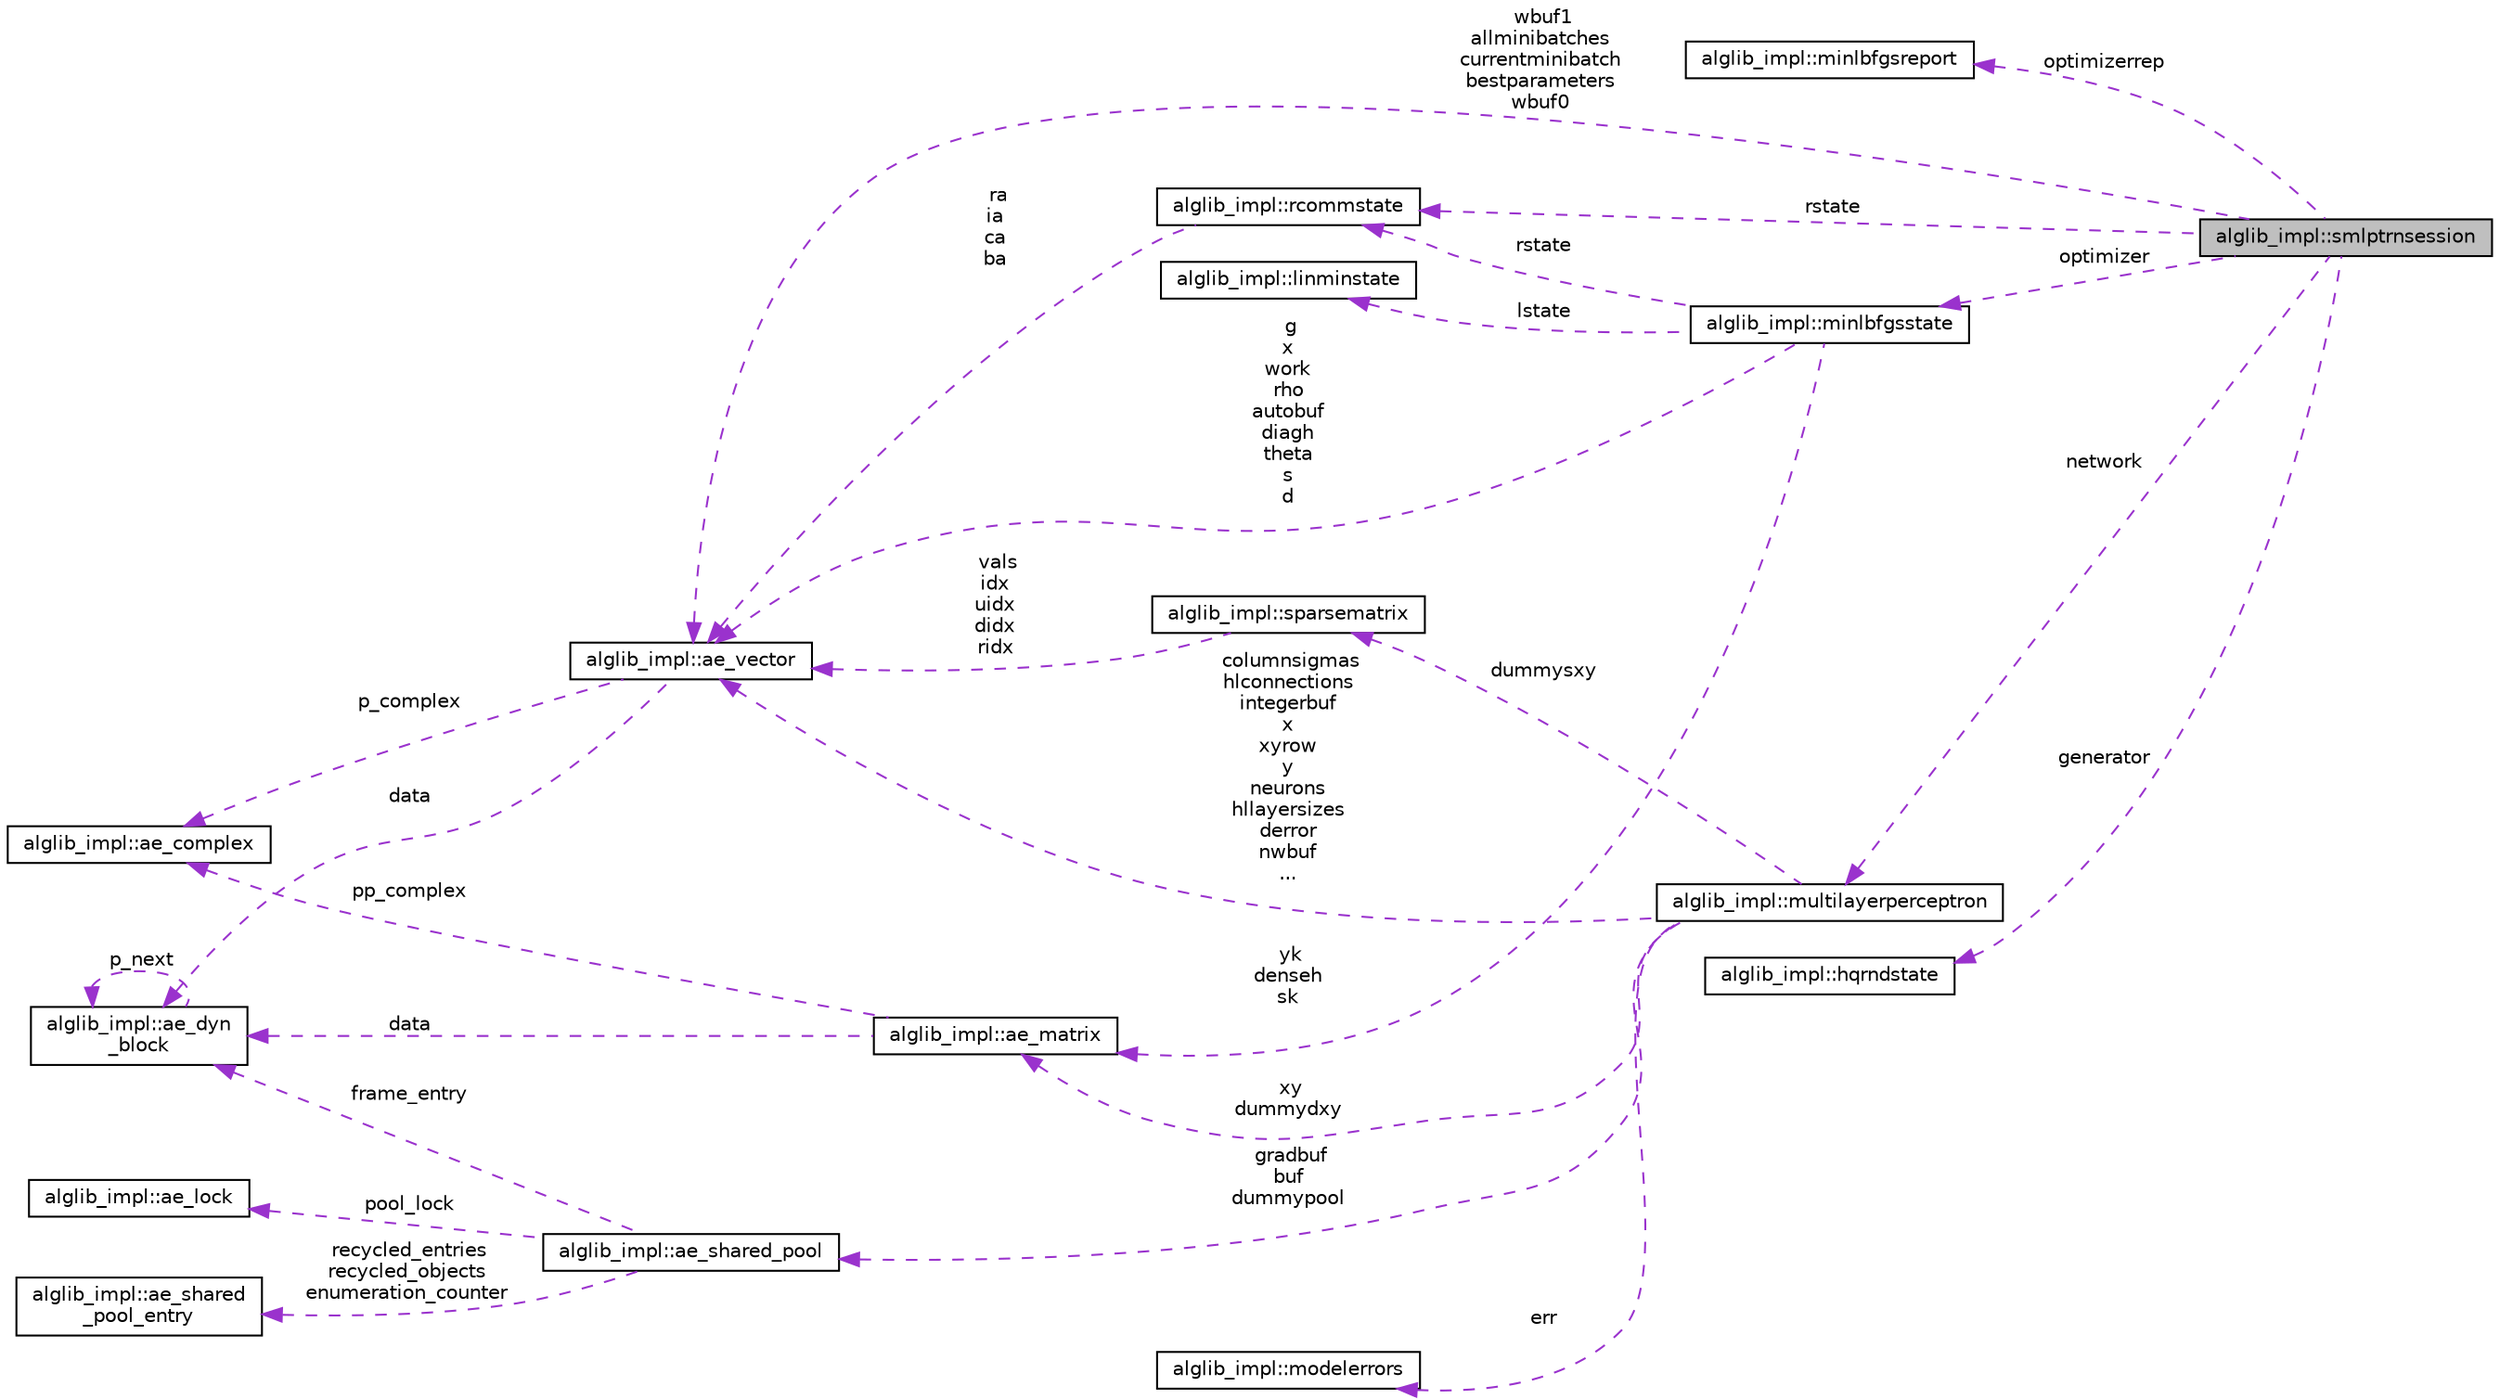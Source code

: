 digraph "alglib_impl::smlptrnsession"
{
  edge [fontname="Helvetica",fontsize="10",labelfontname="Helvetica",labelfontsize="10"];
  node [fontname="Helvetica",fontsize="10",shape=record];
  rankdir="LR";
  Node1 [label="alglib_impl::smlptrnsession",height=0.2,width=0.4,color="black", fillcolor="grey75", style="filled", fontcolor="black"];
  Node2 -> Node1 [dir="back",color="darkorchid3",fontsize="10",style="dashed",label=" optimizerrep" ,fontname="Helvetica"];
  Node2 [label="alglib_impl::minlbfgsreport",height=0.2,width=0.4,color="black", fillcolor="white", style="filled",URL="$structalglib__impl_1_1minlbfgsreport.html"];
  Node3 -> Node1 [dir="back",color="darkorchid3",fontsize="10",style="dashed",label=" rstate" ,fontname="Helvetica"];
  Node3 [label="alglib_impl::rcommstate",height=0.2,width=0.4,color="black", fillcolor="white", style="filled",URL="$structalglib__impl_1_1rcommstate.html"];
  Node4 -> Node3 [dir="back",color="darkorchid3",fontsize="10",style="dashed",label=" ra\nia\nca\nba" ,fontname="Helvetica"];
  Node4 [label="alglib_impl::ae_vector",height=0.2,width=0.4,color="black", fillcolor="white", style="filled",URL="$structalglib__impl_1_1ae__vector.html"];
  Node5 -> Node4 [dir="back",color="darkorchid3",fontsize="10",style="dashed",label=" data" ,fontname="Helvetica"];
  Node5 [label="alglib_impl::ae_dyn\l_block",height=0.2,width=0.4,color="black", fillcolor="white", style="filled",URL="$structalglib__impl_1_1ae__dyn__block.html"];
  Node5 -> Node5 [dir="back",color="darkorchid3",fontsize="10",style="dashed",label=" p_next" ,fontname="Helvetica"];
  Node6 -> Node4 [dir="back",color="darkorchid3",fontsize="10",style="dashed",label=" p_complex" ,fontname="Helvetica"];
  Node6 [label="alglib_impl::ae_complex",height=0.2,width=0.4,color="black", fillcolor="white", style="filled",URL="$structalglib__impl_1_1ae__complex.html"];
  Node7 -> Node1 [dir="back",color="darkorchid3",fontsize="10",style="dashed",label=" optimizer" ,fontname="Helvetica"];
  Node7 [label="alglib_impl::minlbfgsstate",height=0.2,width=0.4,color="black", fillcolor="white", style="filled",URL="$structalglib__impl_1_1minlbfgsstate.html"];
  Node3 -> Node7 [dir="back",color="darkorchid3",fontsize="10",style="dashed",label=" rstate" ,fontname="Helvetica"];
  Node8 -> Node7 [dir="back",color="darkorchid3",fontsize="10",style="dashed",label=" lstate" ,fontname="Helvetica"];
  Node8 [label="alglib_impl::linminstate",height=0.2,width=0.4,color="black", fillcolor="white", style="filled",URL="$structalglib__impl_1_1linminstate.html"];
  Node4 -> Node7 [dir="back",color="darkorchid3",fontsize="10",style="dashed",label=" g\nx\nwork\nrho\nautobuf\ndiagh\ntheta\ns\nd" ,fontname="Helvetica"];
  Node9 -> Node7 [dir="back",color="darkorchid3",fontsize="10",style="dashed",label=" yk\ndenseh\nsk" ,fontname="Helvetica"];
  Node9 [label="alglib_impl::ae_matrix",height=0.2,width=0.4,color="black", fillcolor="white", style="filled",URL="$structalglib__impl_1_1ae__matrix.html"];
  Node5 -> Node9 [dir="back",color="darkorchid3",fontsize="10",style="dashed",label=" data" ,fontname="Helvetica"];
  Node6 -> Node9 [dir="back",color="darkorchid3",fontsize="10",style="dashed",label=" pp_complex" ,fontname="Helvetica"];
  Node4 -> Node1 [dir="back",color="darkorchid3",fontsize="10",style="dashed",label=" wbuf1\nallminibatches\ncurrentminibatch\nbestparameters\nwbuf0" ,fontname="Helvetica"];
  Node10 -> Node1 [dir="back",color="darkorchid3",fontsize="10",style="dashed",label=" network" ,fontname="Helvetica"];
  Node10 [label="alglib_impl::multilayerperceptron",height=0.2,width=0.4,color="black", fillcolor="white", style="filled",URL="$structalglib__impl_1_1multilayerperceptron.html"];
  Node11 -> Node10 [dir="back",color="darkorchid3",fontsize="10",style="dashed",label=" err" ,fontname="Helvetica"];
  Node11 [label="alglib_impl::modelerrors",height=0.2,width=0.4,color="black", fillcolor="white", style="filled",URL="$structalglib__impl_1_1modelerrors.html"];
  Node4 -> Node10 [dir="back",color="darkorchid3",fontsize="10",style="dashed",label=" columnsigmas\nhlconnections\nintegerbuf\nx\nxyrow\ny\nneurons\nhllayersizes\nderror\nnwbuf\n..." ,fontname="Helvetica"];
  Node9 -> Node10 [dir="back",color="darkorchid3",fontsize="10",style="dashed",label=" xy\ndummydxy" ,fontname="Helvetica"];
  Node12 -> Node10 [dir="back",color="darkorchid3",fontsize="10",style="dashed",label=" gradbuf\nbuf\ndummypool" ,fontname="Helvetica"];
  Node12 [label="alglib_impl::ae_shared_pool",height=0.2,width=0.4,color="black", fillcolor="white", style="filled",URL="$structalglib__impl_1_1ae__shared__pool.html"];
  Node13 -> Node12 [dir="back",color="darkorchid3",fontsize="10",style="dashed",label=" pool_lock" ,fontname="Helvetica"];
  Node13 [label="alglib_impl::ae_lock",height=0.2,width=0.4,color="black", fillcolor="white", style="filled",URL="$structalglib__impl_1_1ae__lock.html"];
  Node14 -> Node12 [dir="back",color="darkorchid3",fontsize="10",style="dashed",label=" recycled_entries\nrecycled_objects\nenumeration_counter" ,fontname="Helvetica"];
  Node14 [label="alglib_impl::ae_shared\l_pool_entry",height=0.2,width=0.4,color="black", fillcolor="white", style="filled",URL="$structalglib__impl_1_1ae__shared__pool__entry.html"];
  Node5 -> Node12 [dir="back",color="darkorchid3",fontsize="10",style="dashed",label=" frame_entry" ,fontname="Helvetica"];
  Node15 -> Node10 [dir="back",color="darkorchid3",fontsize="10",style="dashed",label=" dummysxy" ,fontname="Helvetica"];
  Node15 [label="alglib_impl::sparsematrix",height=0.2,width=0.4,color="black", fillcolor="white", style="filled",URL="$structalglib__impl_1_1sparsematrix.html"];
  Node4 -> Node15 [dir="back",color="darkorchid3",fontsize="10",style="dashed",label=" vals\nidx\nuidx\ndidx\nridx" ,fontname="Helvetica"];
  Node16 -> Node1 [dir="back",color="darkorchid3",fontsize="10",style="dashed",label=" generator" ,fontname="Helvetica"];
  Node16 [label="alglib_impl::hqrndstate",height=0.2,width=0.4,color="black", fillcolor="white", style="filled",URL="$structalglib__impl_1_1hqrndstate.html"];
}
